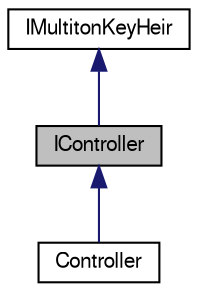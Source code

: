 digraph G
{
  edge [fontname="FreeSans",fontsize="10",labelfontname="FreeSans",labelfontsize="10"];
  node [fontname="FreeSans",fontsize="10",shape=record];
  Node1 [label="IController",height=0.2,width=0.4,color="black", fillcolor="grey75", style="filled" fontcolor="black"];
  Node2 -> Node1 [dir=back,color="midnightblue",fontsize="10",style="solid",fontname="FreeSans"];
  Node2 [label="IMultitonKeyHeir",height=0.2,width=0.4,color="black", fillcolor="white", style="filled",URL="$class_i_multiton_key_heir.html",tooltip="Contains a multiton key."];
  Node1 -> Node3 [dir=back,color="midnightblue",fontsize="10",style="solid",fontname="FreeSans"];
  Node3 [label="Controller",height=0.2,width=0.4,color="black", fillcolor="white", style="filled",URL="$class_controller.html",tooltip="A Multiton IController implementation."];
}
